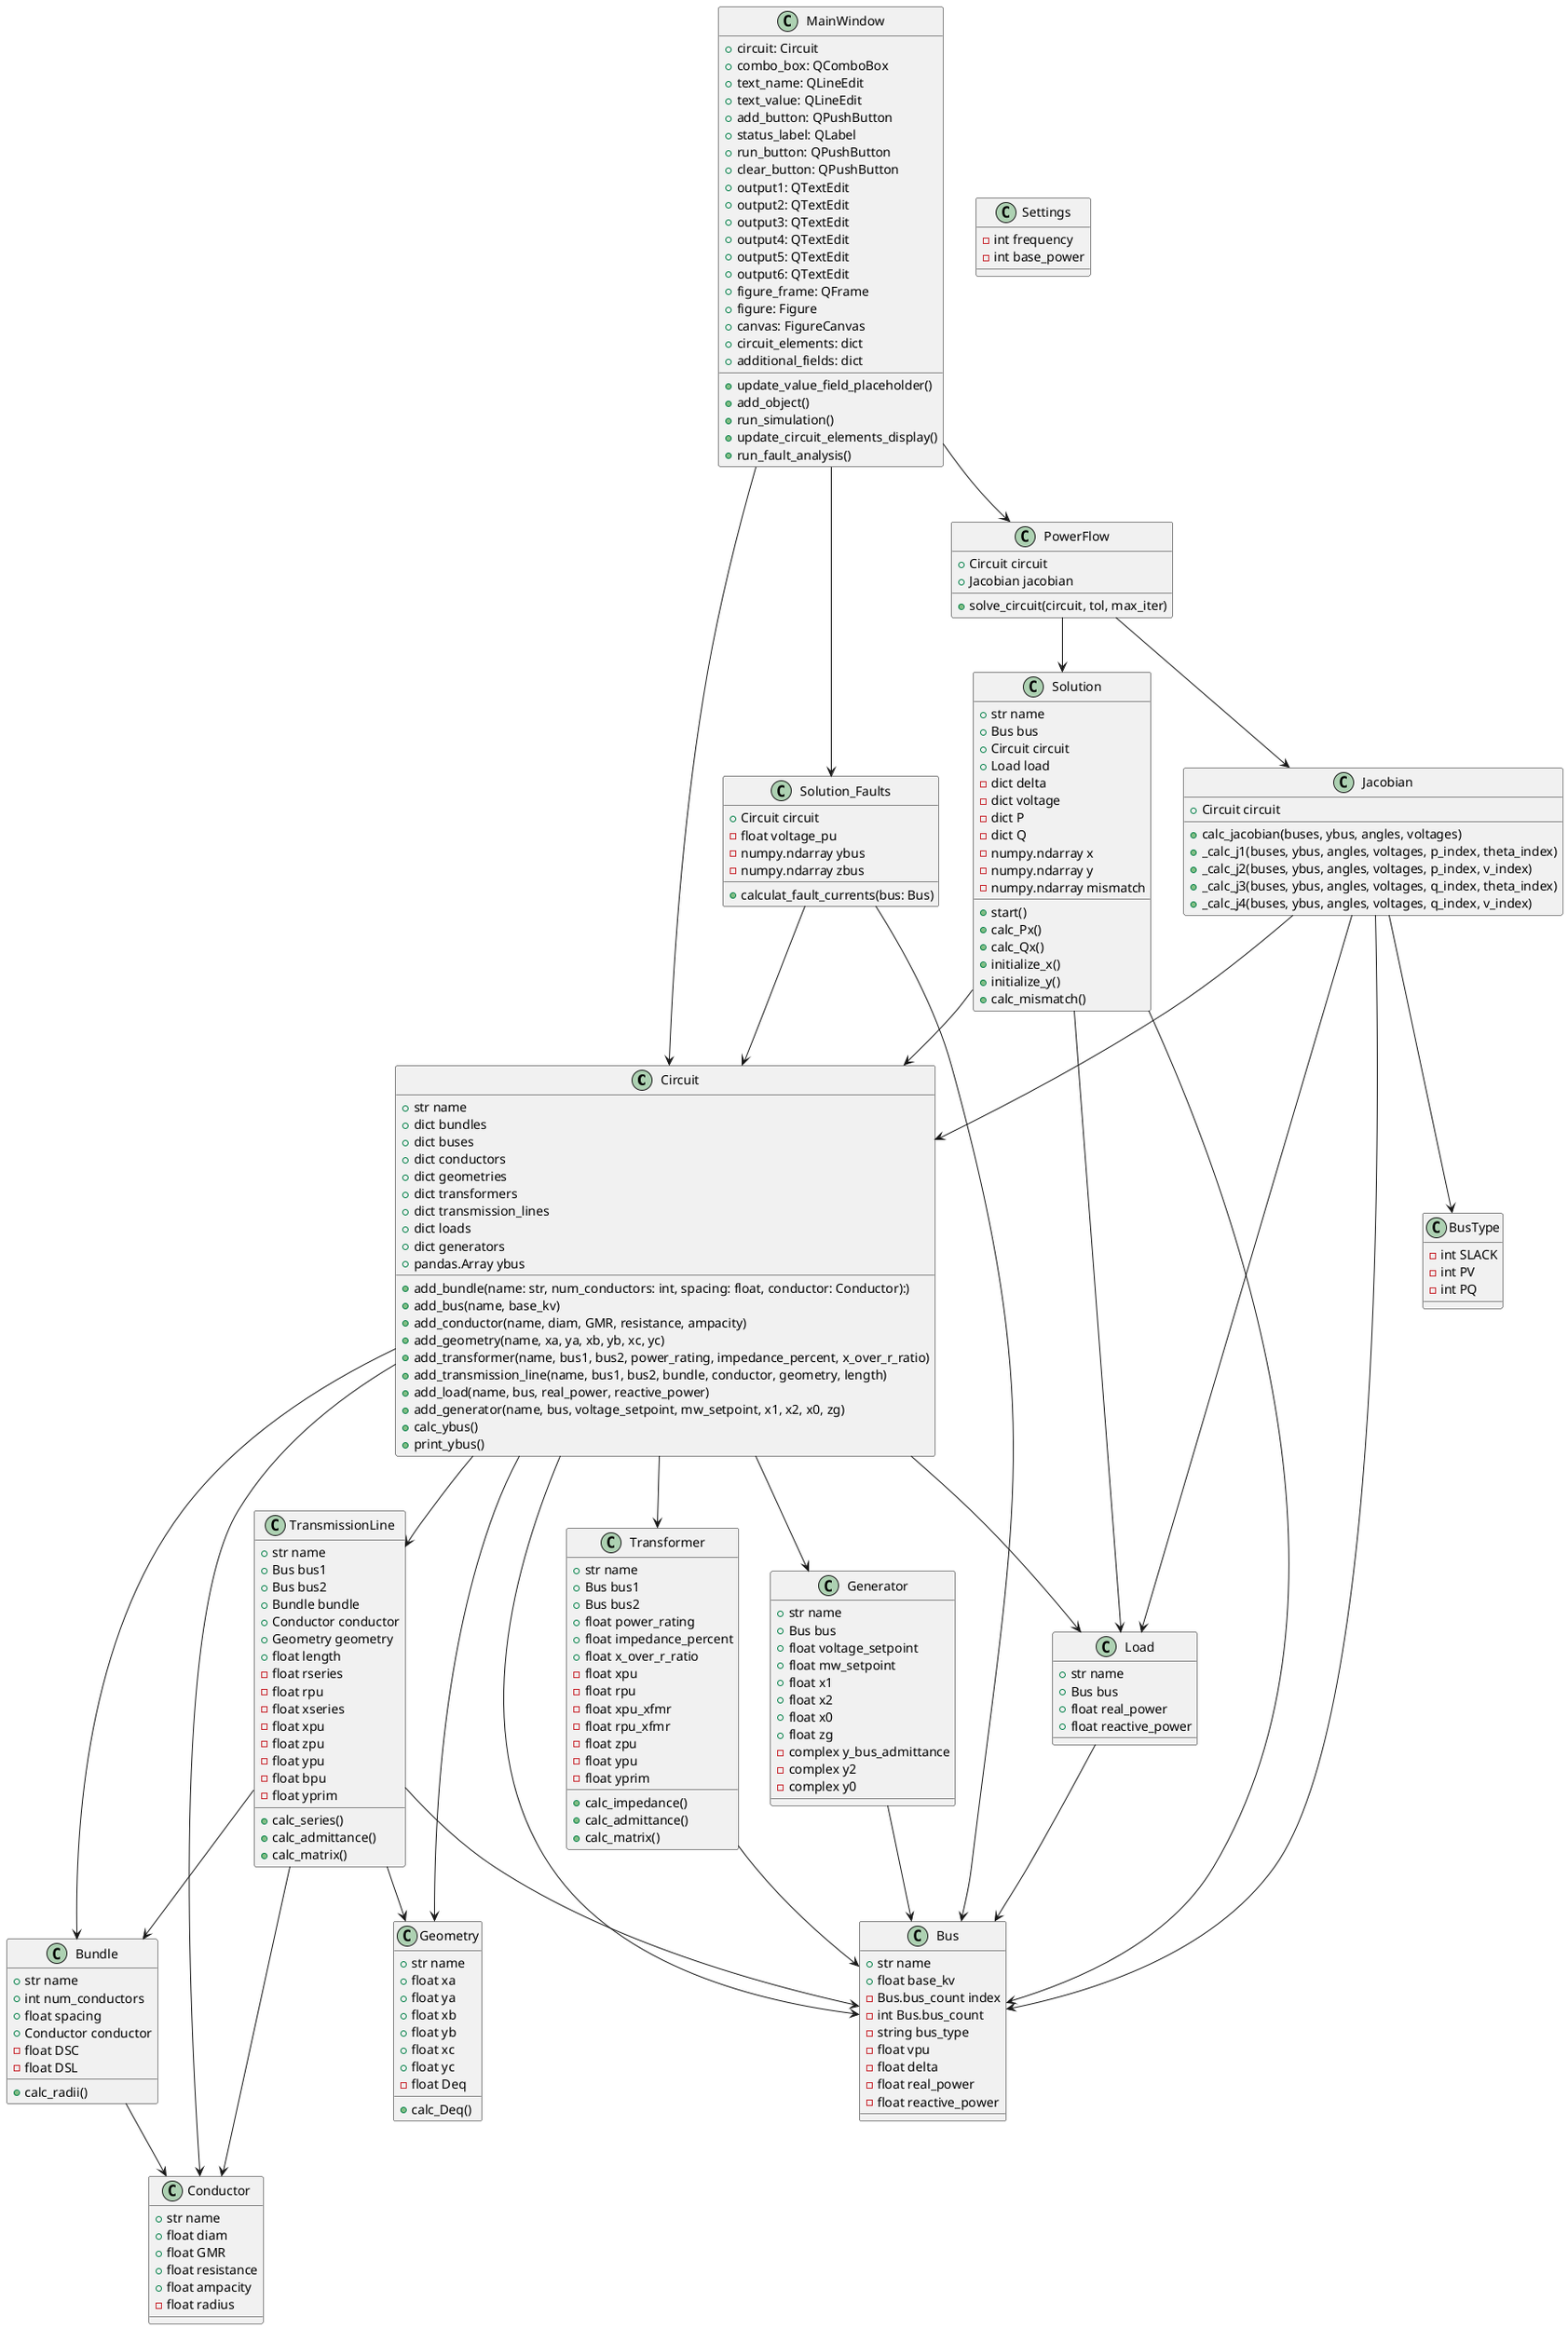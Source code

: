 @startuml
class Circuit {
    +str name
    +dict bundles
    +dict buses
    +dict conductors
    +dict geometries
    +dict transformers
    +dict transmission_lines
    +dict loads
    +dict generators
    +pandas.Array ybus

    +add_bundle(name: str, num_conductors: int, spacing: float, conductor: Conductor):)
    +add_bus(name, base_kv)
    +add_conductor(name, diam, GMR, resistance, ampacity)
    +add_geometry(name, xa, ya, xb, yb, xc, yc)
    +add_transformer(name, bus1, bus2, power_rating, impedance_percent, x_over_r_ratio)
    +add_transmission_line(name, bus1, bus2, bundle, conductor, geometry, length)
    +add_load(name, bus, real_power, reactive_power)
    +add_generator(name, bus, voltage_setpoint, mw_setpoint, x1, x2, x0, zg)
    +calc_ybus()
    +print_ybus()
}

class Bundle {
    +str name
    +int num_conductors
    +float spacing
    +Conductor conductor
    -float DSC
    -float DSL

    +calc_radii()
}

class Bus {
    +str name
    +float base_kv
    -Bus.bus_count index
    -int Bus.bus_count
    -string bus_type
    -float vpu
    -float delta
    -float real_power
    -float reactive_power
}

class Conductor {
    +str name
    +float diam
    +float GMR
    +float resistance
    +float ampacity
    -float radius
}

class Geometry {
    +str name
    +float xa
    +float ya
    +float xb
    +float yb
    +float xc
    +float yc
    -float Deq

    +calc_Deq()
}

class Transformer {
    +str name
    +Bus bus1
    +Bus bus2
    +float power_rating
    +float impedance_percent
    +float x_over_r_ratio
    -float xpu
    -float rpu
    -float xpu_xfmr
    -float rpu_xfmr
    -float zpu
    -float ypu
    -float yprim

    +calc_impedance()
    +calc_admittance()
    +calc_matrix()
}

class TransmissionLine {
    +str name
    +Bus bus1
    +Bus bus2
    +Bundle bundle
    +Conductor conductor 
    +Geometry geometry 
    +float length    
    -float rseries
    -float rpu
    -float xseries
    -float xpu
    -float zpu
    -float ypu
    -float bpu
    -float yprim

    +calc_series()
    +calc_admittance()
    +calc_matrix()
}

class Load {
    +str name
    +Bus bus
    +float real_power
    +float reactive_power
}

class Generator {
    +str name
    +Bus bus
    +float voltage_setpoint
    +float mw_setpoint
    +float x1
    +float x2
    +float x0
    +float zg
    -complex y_bus_admittance
    -complex y2
    -complex y0
}

class Settings {
    -int frequency
    -int base_power
}

class Solution {
    +str name
    +Bus bus
    +Circuit circuit
    +Load load
    -dict delta
    -dict voltage
    -dict P
    -dict Q
    -numpy.ndarray x
    -numpy.ndarray y
    -numpy.ndarray mismatch

    +start()
    +calc_Px()
    +calc_Qx()
    +initialize_x()
    +initialize_y()
    +calc_mismatch()
}

class Solution_Faults {
    +Circuit circuit
    -float voltage_pu
    -numpy.ndarray ybus
    -numpy.ndarray zbus

    +calculat_fault_currents(bus: Bus)
}

class BusType {
    -int SLACK
    -int PV
    -int PQ
}

class Jacobian {
    +Circuit circuit 

    +calc_jacobian(buses, ybus, angles, voltages)
    +_calc_j1(buses, ybus, angles, voltages, p_index, theta_index)
    +_calc_j2(buses, ybus, angles, voltages, p_index, v_index)
    +_calc_j3(buses, ybus, angles, voltages, q_index, theta_index)
    +_calc_j4(buses, ybus, angles, voltages, q_index, v_index)
}   

class PowerFlow {
    +Circuit circuit
    +Jacobian jacobian

    +solve_circuit(circuit, tol, max_iter)    
}

class MainWindow {
    +circuit: Circuit
    +combo_box: QComboBox
    +text_name: QLineEdit
    +text_value: QLineEdit
    +add_button: QPushButton
    +status_label: QLabel
    +run_button: QPushButton
    +clear_button: QPushButton
    +output1: QTextEdit
    +output2: QTextEdit
    +output3: QTextEdit
    +output4: QTextEdit
    +output5: QTextEdit
    +output6: QTextEdit
    +figure_frame: QFrame
    +figure: Figure
    +canvas: FigureCanvas
    +circuit_elements: dict
    +additional_fields: dict
    +update_value_field_placeholder()
    +add_object()
    +run_simulation()
    +update_circuit_elements_display()
    +run_fault_analysis()
}

Circuit --> Bundle
Circuit --> Bus
Circuit --> Conductor
Circuit --> Geometry
Circuit --> Transformer
Circuit --> TransmissionLine
Circuit --> Load
Circuit --> Generator

Bundle --> Conductor

Transformer --> Bus

TransmissionLine --> Bus
TransmissionLine --> Conductor
TransmissionLine --> Geometry
TransmissionLine --> Bundle

Load --> Bus

Generator --> Bus

Solution --> Bus
Solution --> Circuit
Solution --> Load

Solution_Faults --> Bus
Solution_Faults --> Circuit

Jacobian --> BusType
Jacobian --> Circuit
Jacobian --> Bus
Jacobian --> Load

PowerFlow --> Jacobian
PowerFlow --> Solution

MainWindow --> Circuit
MainWindow --> PowerFlow
MainWindow --> Solution_Faults

@enduml
